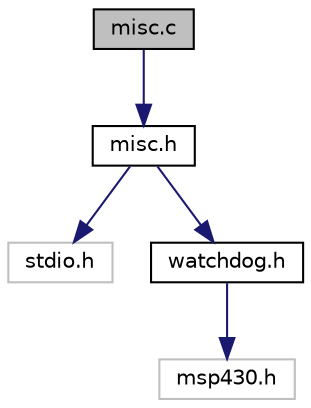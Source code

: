digraph "misc.c"
{
  edge [fontname="Helvetica",fontsize="10",labelfontname="Helvetica",labelfontsize="10"];
  node [fontname="Helvetica",fontsize="10",shape=record];
  Node0 [label="misc.c",height=0.2,width=0.4,color="black", fillcolor="grey75", style="filled", fontcolor="black"];
  Node0 -> Node1 [color="midnightblue",fontsize="10",style="solid",fontname="Helvetica"];
  Node1 [label="misc.h",height=0.2,width=0.4,color="black", fillcolor="white", style="filled",URL="$d4/d08/misc_8h.html"];
  Node1 -> Node2 [color="midnightblue",fontsize="10",style="solid",fontname="Helvetica"];
  Node2 [label="stdio.h",height=0.2,width=0.4,color="grey75", fillcolor="white", style="filled"];
  Node1 -> Node3 [color="midnightblue",fontsize="10",style="solid",fontname="Helvetica"];
  Node3 [label="watchdog.h",height=0.2,width=0.4,color="black", fillcolor="white", style="filled",URL="$d9/da3/watchdog_8h.html"];
  Node3 -> Node4 [color="midnightblue",fontsize="10",style="solid",fontname="Helvetica"];
  Node4 [label="msp430.h",height=0.2,width=0.4,color="grey75", fillcolor="white", style="filled"];
}

